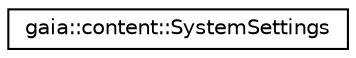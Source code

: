 digraph G
{
  edge [fontname="Helvetica",fontsize="10",labelfontname="Helvetica",labelfontsize="10"];
  node [fontname="Helvetica",fontsize="10",shape=record];
  rankdir=LR;
  Node1 [label="gaia::content::SystemSettings",height=0.2,width=0.4,color="black", fillcolor="white", style="filled",URL="$dc/d7b/classgaia_1_1content_1_1_system_settings.html",tooltip="The SystemSettings provider contains global system-level device preferences."];
}
